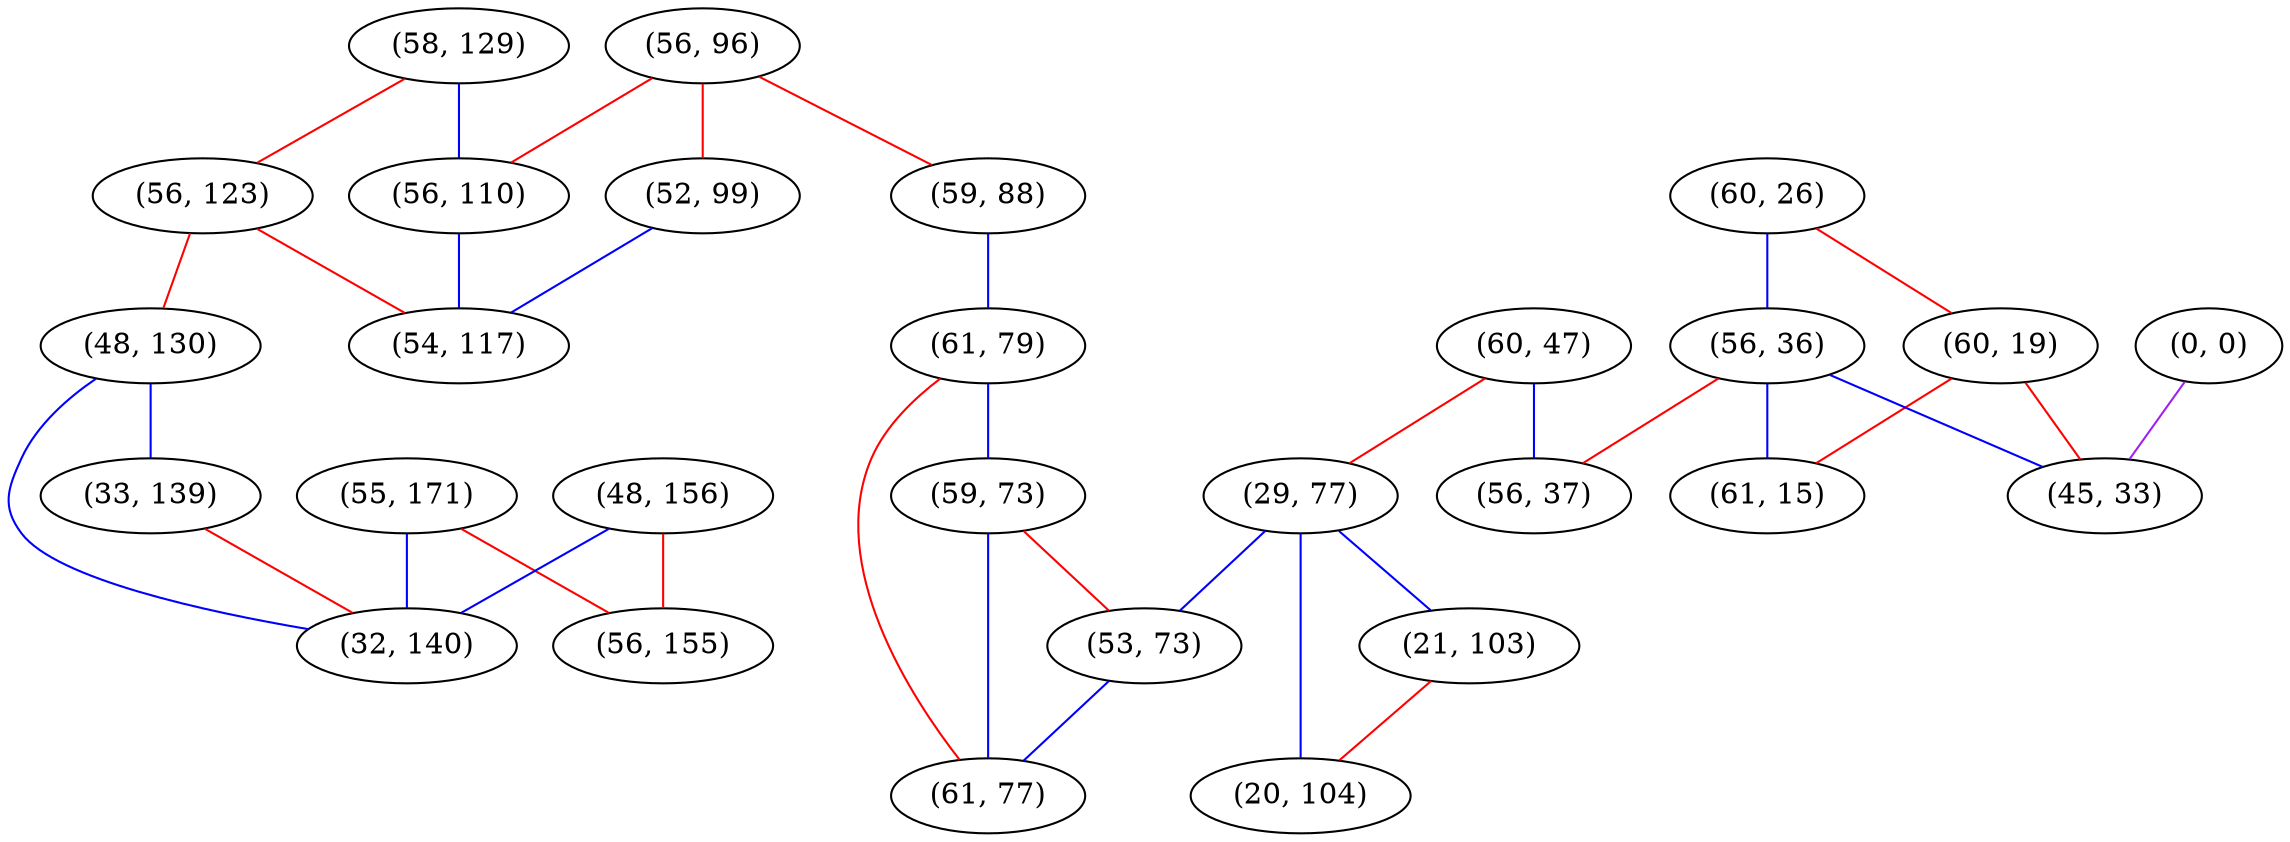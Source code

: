 graph "" {
"(58, 129)";
"(56, 96)";
"(59, 88)";
"(55, 171)";
"(56, 123)";
"(48, 130)";
"(48, 156)";
"(56, 110)";
"(60, 47)";
"(60, 26)";
"(33, 139)";
"(60, 19)";
"(61, 79)";
"(0, 0)";
"(52, 99)";
"(56, 155)";
"(56, 36)";
"(29, 77)";
"(21, 103)";
"(45, 33)";
"(59, 73)";
"(56, 37)";
"(32, 140)";
"(53, 73)";
"(61, 77)";
"(20, 104)";
"(61, 15)";
"(54, 117)";
"(58, 129)" -- "(56, 110)"  [color=blue, key=0, weight=3];
"(58, 129)" -- "(56, 123)"  [color=red, key=0, weight=1];
"(56, 96)" -- "(59, 88)"  [color=red, key=0, weight=1];
"(56, 96)" -- "(56, 110)"  [color=red, key=0, weight=1];
"(56, 96)" -- "(52, 99)"  [color=red, key=0, weight=1];
"(59, 88)" -- "(61, 79)"  [color=blue, key=0, weight=3];
"(55, 171)" -- "(56, 155)"  [color=red, key=0, weight=1];
"(55, 171)" -- "(32, 140)"  [color=blue, key=0, weight=3];
"(56, 123)" -- "(54, 117)"  [color=red, key=0, weight=1];
"(56, 123)" -- "(48, 130)"  [color=red, key=0, weight=1];
"(48, 130)" -- "(33, 139)"  [color=blue, key=0, weight=3];
"(48, 130)" -- "(32, 140)"  [color=blue, key=0, weight=3];
"(48, 156)" -- "(56, 155)"  [color=red, key=0, weight=1];
"(48, 156)" -- "(32, 140)"  [color=blue, key=0, weight=3];
"(56, 110)" -- "(54, 117)"  [color=blue, key=0, weight=3];
"(60, 47)" -- "(56, 37)"  [color=blue, key=0, weight=3];
"(60, 47)" -- "(29, 77)"  [color=red, key=0, weight=1];
"(60, 26)" -- "(60, 19)"  [color=red, key=0, weight=1];
"(60, 26)" -- "(56, 36)"  [color=blue, key=0, weight=3];
"(33, 139)" -- "(32, 140)"  [color=red, key=0, weight=1];
"(60, 19)" -- "(45, 33)"  [color=red, key=0, weight=1];
"(60, 19)" -- "(61, 15)"  [color=red, key=0, weight=1];
"(61, 79)" -- "(59, 73)"  [color=blue, key=0, weight=3];
"(61, 79)" -- "(61, 77)"  [color=red, key=0, weight=1];
"(0, 0)" -- "(45, 33)"  [color=purple, key=0, weight=4];
"(52, 99)" -- "(54, 117)"  [color=blue, key=0, weight=3];
"(56, 36)" -- "(45, 33)"  [color=blue, key=0, weight=3];
"(56, 36)" -- "(61, 15)"  [color=blue, key=0, weight=3];
"(56, 36)" -- "(56, 37)"  [color=red, key=0, weight=1];
"(29, 77)" -- "(53, 73)"  [color=blue, key=0, weight=3];
"(29, 77)" -- "(21, 103)"  [color=blue, key=0, weight=3];
"(29, 77)" -- "(20, 104)"  [color=blue, key=0, weight=3];
"(21, 103)" -- "(20, 104)"  [color=red, key=0, weight=1];
"(59, 73)" -- "(53, 73)"  [color=red, key=0, weight=1];
"(59, 73)" -- "(61, 77)"  [color=blue, key=0, weight=3];
"(53, 73)" -- "(61, 77)"  [color=blue, key=0, weight=3];
}
